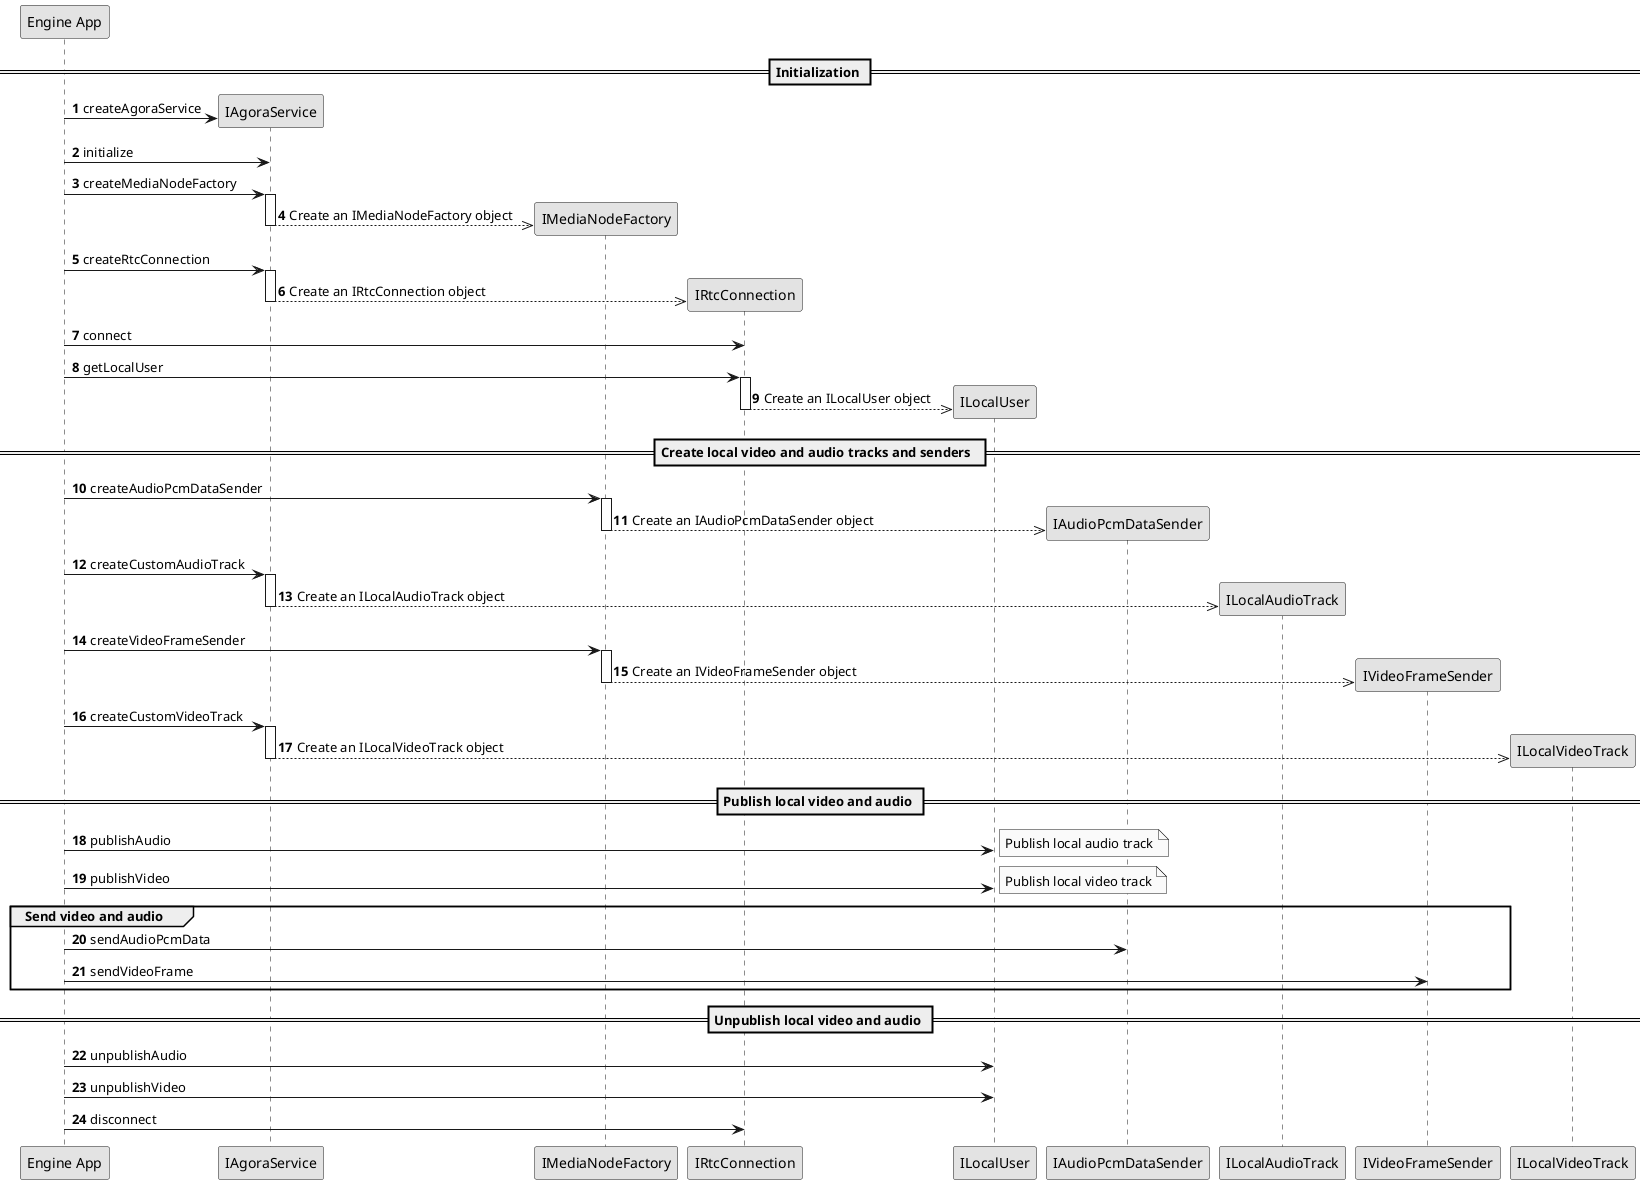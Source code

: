 @startuml
autonumber
skinparam Monochrome true
participant "Engine App"
== Initialization ==
create IAgoraService
"Engine App"->IAgoraService: createAgoraService
"Engine App"->IAgoraService: initialize

"Engine App"->IAgoraService: createMediaNodeFactory
activate IAgoraService
create IMediaNodeFactory
IAgoraService-->>IMediaNodeFactory: Create an IMediaNodeFactory object
deactivate IAgoraService

"Engine App"->IAgoraService: createRtcConnection
activate IAgoraService
create IRtcConnection
IAgoraService-->>IRtcConnection: Create an IRtcConnection object
deactivate IAgoraService

"Engine App"->IRtcConnection: connect

"Engine App"->IRtcConnection: getLocalUser
activate IRtcConnection
create ILocalUser
IRtcConnection-->>ILocalUser: Create an ILocalUser object
deactivate IRtcConnection

== Create local video and audio tracks and senders  ==

"Engine App"->IMediaNodeFactory: createAudioPcmDataSender
activate IMediaNodeFactory
create IAudioPcmDataSender
IMediaNodeFactory-->>IAudioPcmDataSender: Create an IAudioPcmDataSender object
deactivate IMediaNodeFactory


"Engine App"->IAgoraService: createCustomAudioTrack
activate IAgoraService
create ILocalAudioTrack
IAgoraService-->>ILocalAudioTrack: Create an ILocalAudioTrack object
deactivate IAgoraService


"Engine App"->IMediaNodeFactory: createVideoFrameSender
activate IMediaNodeFactory
create IVideoFrameSender
IMediaNodeFactory-->>IVideoFrameSender: Create an IVideoFrameSender object
deactivate IMediaNodeFactory

"Engine App"->IAgoraService: createCustomVideoTrack
activate IAgoraService
create ILocalVideoTrack
IAgoraService-->>ILocalVideoTrack: Create an ILocalVideoTrack object
deactivate IAgoraService

== Publish local video and audio ==
"Engine App"->ILocalUser: publishAudio
note right: Publish local audio track
"Engine App"->ILocalUser: publishVideo
note right: Publish local video track

group Send video and audio
"Engine App"->IAudioPcmDataSender: sendAudioPcmData
"Engine App"->IVideoFrameSender: sendVideoFrame
end


== Unpublish local video and audio ==
"Engine App"->ILocalUser: unpublishAudio
"Engine App"->ILocalUser: unpublishVideo
"Engine App"->IRtcConnection: disconnect
@enduml
